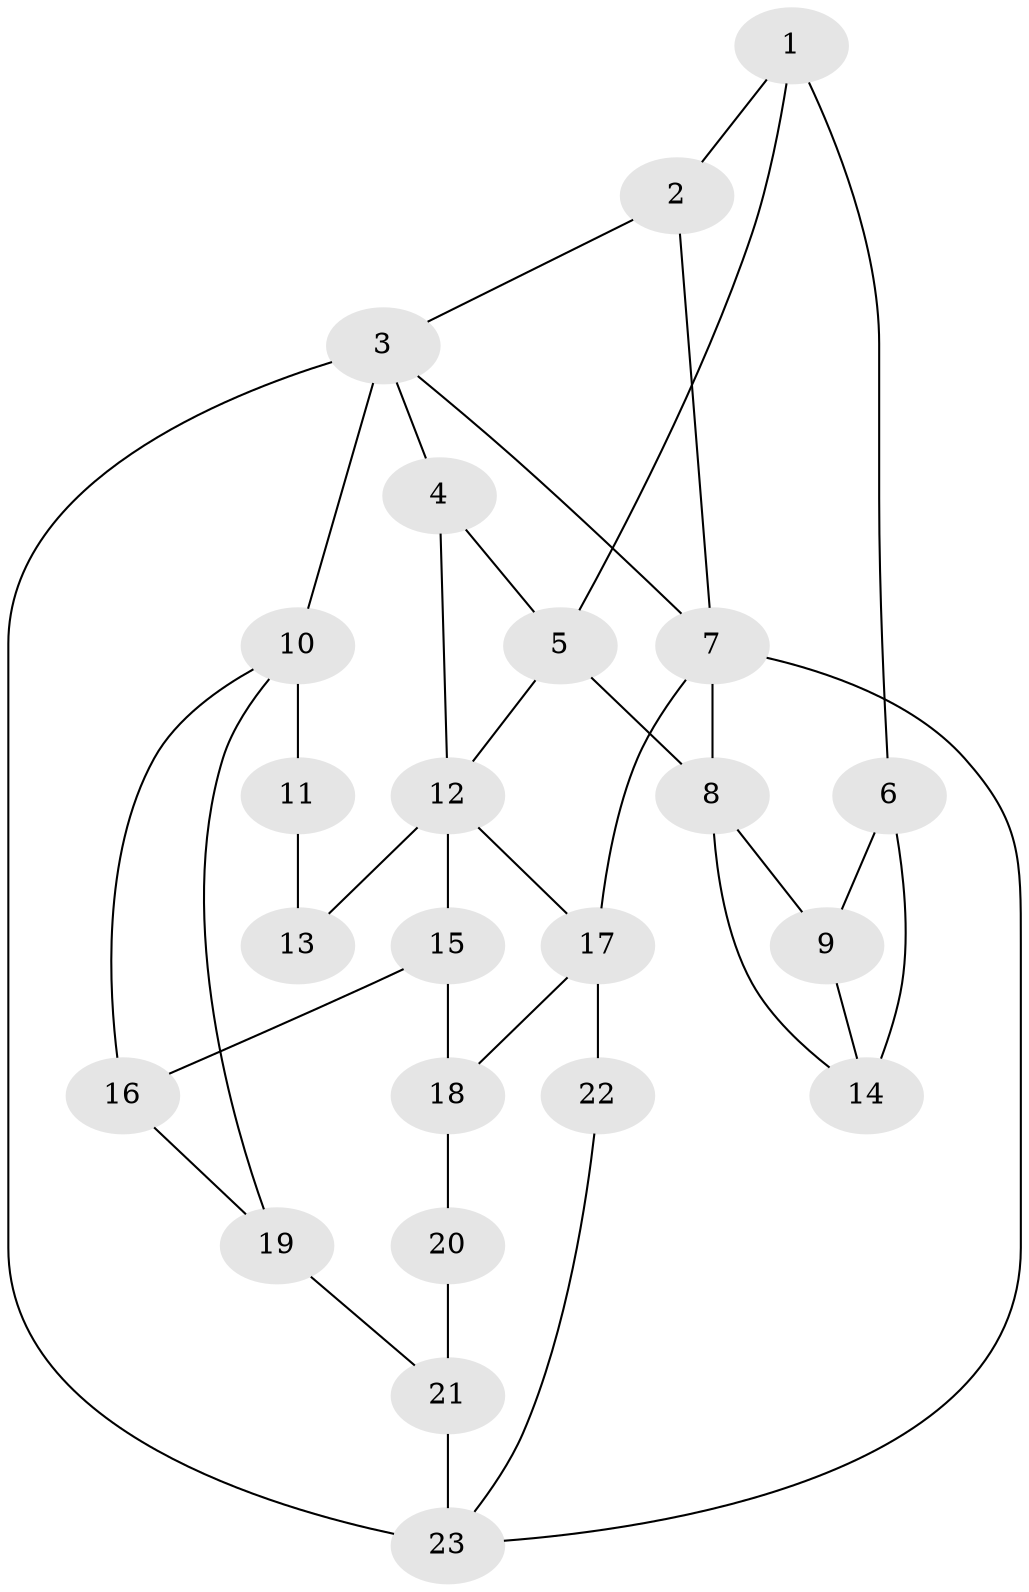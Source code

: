 // original degree distribution, {4: 0.25, 5: 0.5, 6: 0.21428571428571427, 3: 0.03571428571428571}
// Generated by graph-tools (version 1.1) at 2025/54/03/04/25 22:54:11]
// undirected, 23 vertices, 38 edges
graph export_dot {
  node [color=gray90,style=filled];
  1;
  2;
  3;
  4;
  5;
  6;
  7;
  8;
  9;
  10;
  11;
  12;
  13;
  14;
  15;
  16;
  17;
  18;
  19;
  20;
  21;
  22;
  23;
  1 -- 2 [weight=1.0];
  1 -- 5 [weight=1.0];
  1 -- 6 [weight=1.0];
  2 -- 3 [weight=1.0];
  2 -- 7 [weight=2.0];
  3 -- 4 [weight=1.0];
  3 -- 7 [weight=1.0];
  3 -- 10 [weight=2.0];
  3 -- 23 [weight=1.0];
  4 -- 5 [weight=1.0];
  4 -- 12 [weight=1.0];
  5 -- 8 [weight=1.0];
  5 -- 12 [weight=1.0];
  6 -- 9 [weight=1.0];
  6 -- 14 [weight=2.0];
  7 -- 8 [weight=2.0];
  7 -- 17 [weight=1.0];
  7 -- 23 [weight=1.0];
  8 -- 9 [weight=1.0];
  8 -- 14 [weight=1.0];
  9 -- 14 [weight=1.0];
  10 -- 11 [weight=2.0];
  10 -- 16 [weight=1.0];
  10 -- 19 [weight=1.0];
  11 -- 13 [weight=1.0];
  12 -- 13 [weight=2.0];
  12 -- 15 [weight=1.0];
  12 -- 17 [weight=1.0];
  15 -- 16 [weight=1.0];
  15 -- 18 [weight=1.0];
  16 -- 19 [weight=1.0];
  17 -- 18 [weight=2.0];
  17 -- 22 [weight=2.0];
  18 -- 20 [weight=2.0];
  19 -- 21 [weight=2.0];
  20 -- 21 [weight=2.0];
  21 -- 23 [weight=2.0];
  22 -- 23 [weight=1.0];
}
